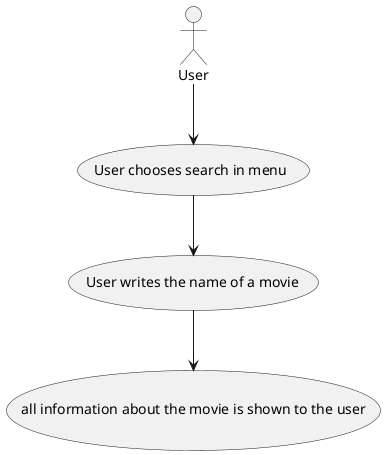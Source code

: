 @startuml SP3

:User: --> (User chooses search in menu)
(User chooses search in menu) --> (User writes the name of a movie)
(User writes the name of a movie) --> (all information about the movie is shown to the user)

@enduml